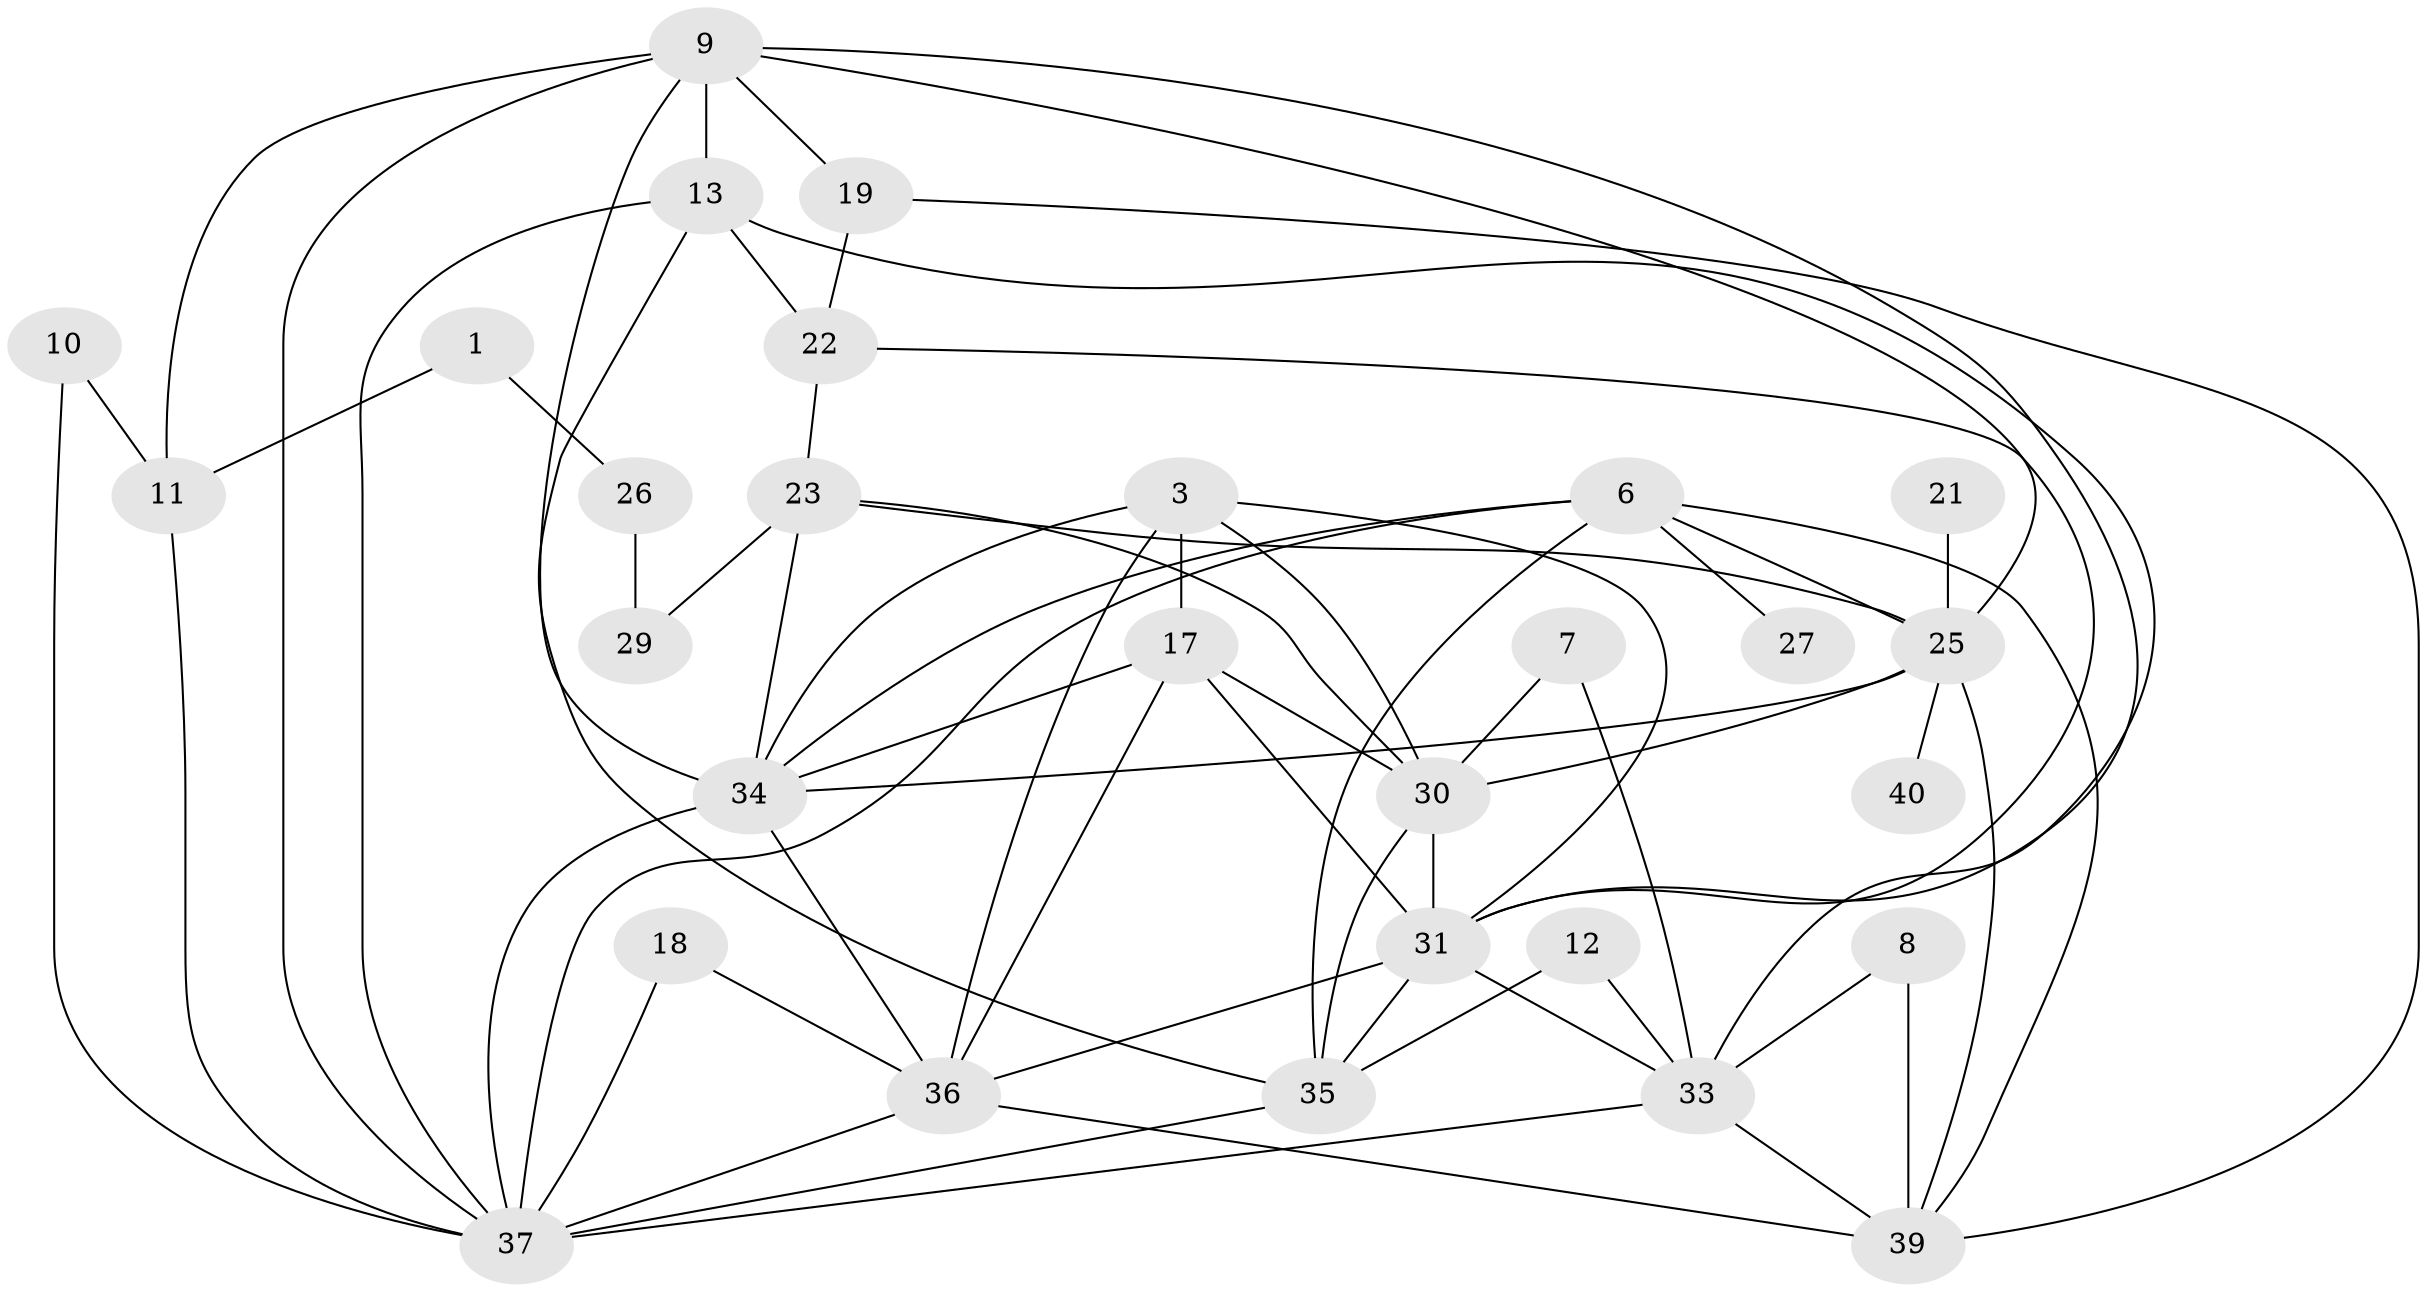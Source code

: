 // original degree distribution, {3: 0.25316455696202533, 2: 0.12658227848101267, 1: 0.1518987341772152, 0: 0.12658227848101267, 5: 0.12658227848101267, 6: 0.0379746835443038, 4: 0.17721518987341772}
// Generated by graph-tools (version 1.1) at 2025/49/03/09/25 03:49:09]
// undirected, 29 vertices, 65 edges
graph export_dot {
graph [start="1"]
  node [color=gray90,style=filled];
  1;
  3;
  6;
  7;
  8;
  9;
  10;
  11;
  12;
  13;
  17;
  18;
  19;
  21;
  22;
  23;
  25;
  26;
  27;
  29;
  30;
  31;
  33;
  34;
  35;
  36;
  37;
  39;
  40;
  1 -- 11 [weight=1.0];
  1 -- 26 [weight=1.0];
  3 -- 17 [weight=1.0];
  3 -- 30 [weight=1.0];
  3 -- 31 [weight=1.0];
  3 -- 34 [weight=1.0];
  3 -- 36 [weight=1.0];
  6 -- 25 [weight=1.0];
  6 -- 27 [weight=1.0];
  6 -- 34 [weight=1.0];
  6 -- 35 [weight=1.0];
  6 -- 37 [weight=1.0];
  6 -- 39 [weight=1.0];
  7 -- 30 [weight=1.0];
  7 -- 33 [weight=1.0];
  8 -- 33 [weight=1.0];
  8 -- 39 [weight=2.0];
  9 -- 11 [weight=1.0];
  9 -- 13 [weight=1.0];
  9 -- 19 [weight=1.0];
  9 -- 25 [weight=1.0];
  9 -- 31 [weight=1.0];
  9 -- 34 [weight=1.0];
  9 -- 37 [weight=1.0];
  10 -- 11 [weight=1.0];
  10 -- 37 [weight=1.0];
  11 -- 37 [weight=1.0];
  12 -- 33 [weight=1.0];
  12 -- 35 [weight=1.0];
  13 -- 22 [weight=1.0];
  13 -- 33 [weight=1.0];
  13 -- 35 [weight=1.0];
  13 -- 37 [weight=1.0];
  17 -- 30 [weight=1.0];
  17 -- 31 [weight=1.0];
  17 -- 34 [weight=1.0];
  17 -- 36 [weight=1.0];
  18 -- 36 [weight=1.0];
  18 -- 37 [weight=1.0];
  19 -- 22 [weight=1.0];
  19 -- 39 [weight=1.0];
  21 -- 25 [weight=1.0];
  22 -- 23 [weight=1.0];
  22 -- 31 [weight=1.0];
  23 -- 25 [weight=1.0];
  23 -- 29 [weight=1.0];
  23 -- 30 [weight=1.0];
  23 -- 34 [weight=2.0];
  25 -- 30 [weight=1.0];
  25 -- 34 [weight=1.0];
  25 -- 39 [weight=1.0];
  25 -- 40 [weight=1.0];
  26 -- 29 [weight=1.0];
  30 -- 31 [weight=1.0];
  30 -- 35 [weight=1.0];
  31 -- 33 [weight=1.0];
  31 -- 35 [weight=2.0];
  31 -- 36 [weight=1.0];
  33 -- 37 [weight=1.0];
  33 -- 39 [weight=1.0];
  34 -- 36 [weight=1.0];
  34 -- 37 [weight=1.0];
  35 -- 37 [weight=1.0];
  36 -- 37 [weight=1.0];
  36 -- 39 [weight=1.0];
}
